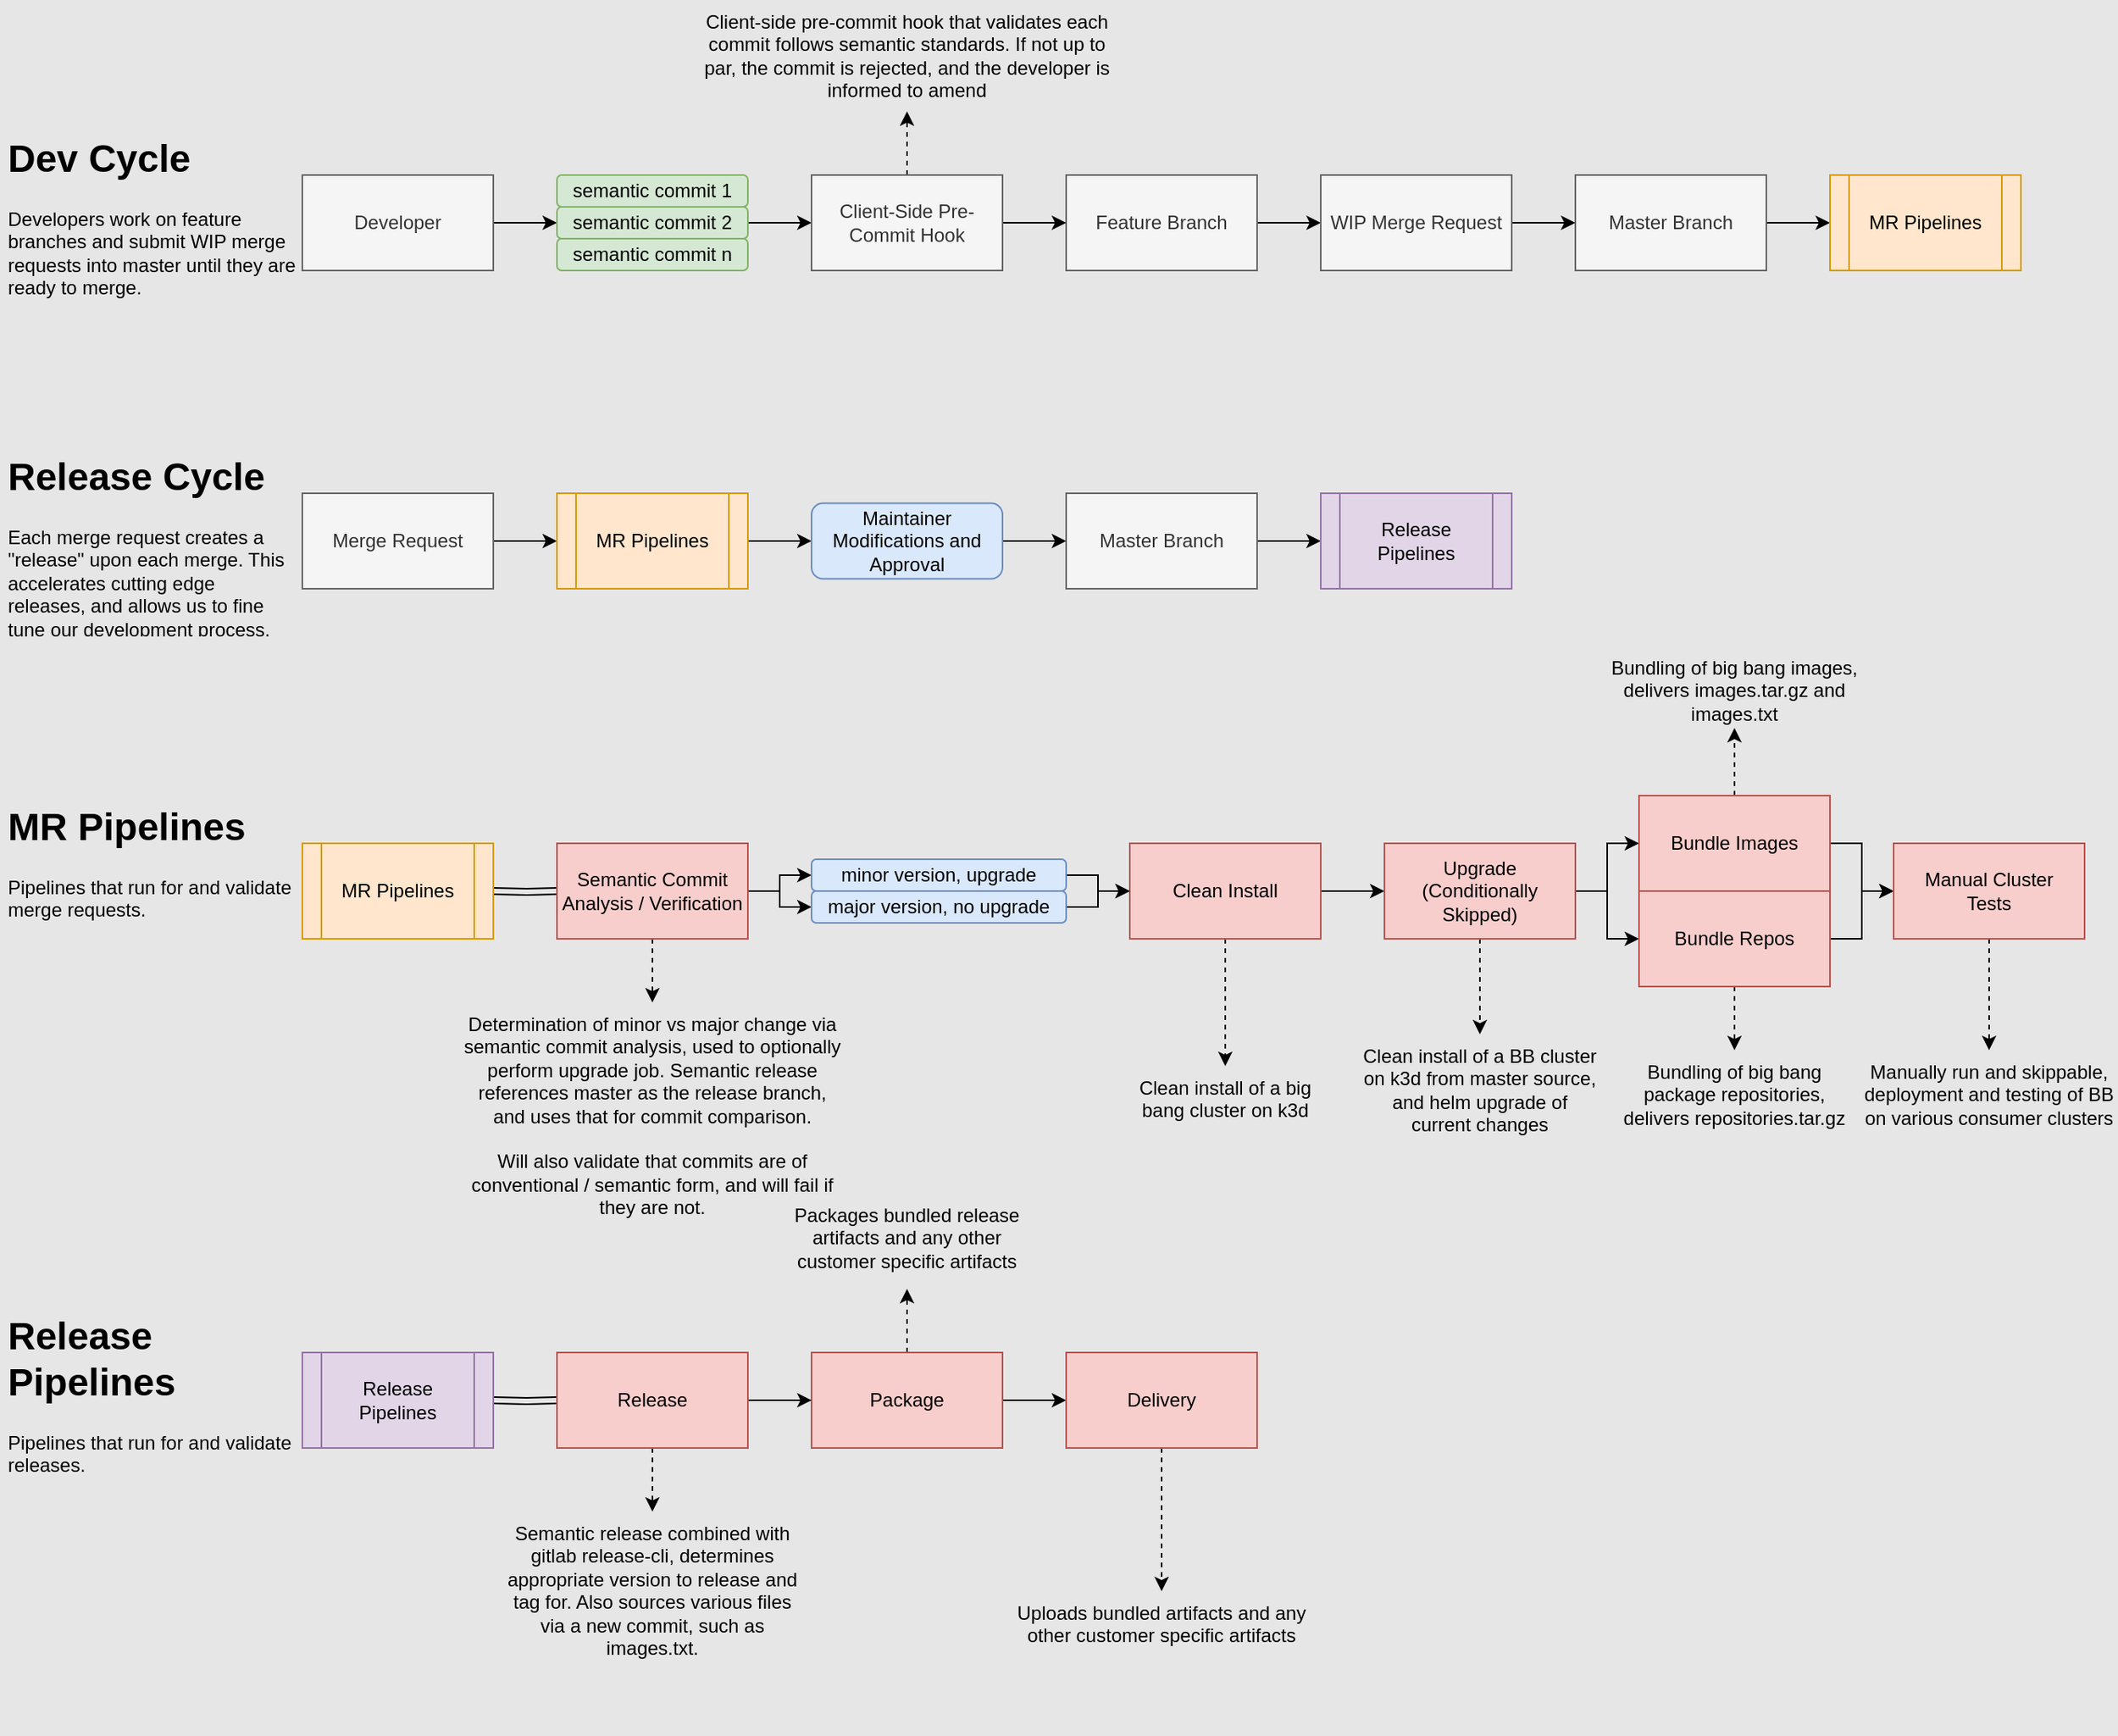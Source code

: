<mxfile version="14.1.8" type="device"><diagram id="7sAzJ7kZBJ19-CyqRDUJ" name="Page-1"><mxGraphModel dx="2148" dy="811" grid="1" gridSize="10" guides="1" tooltips="1" connect="1" arrows="1" fold="1" page="1" pageScale="1" pageWidth="850" pageHeight="1100" background="#E6E6E6" math="0" shadow="0"><root><mxCell id="0"/><mxCell id="1" parent="0"/><mxCell id="x3jU0DBNp517wRQsV_mn-11" style="edgeStyle=orthogonalEdgeStyle;rounded=0;orthogonalLoop=1;jettySize=auto;html=1;entryX=0;entryY=0.5;entryDx=0;entryDy=0;" parent="1" source="L6-ssdc5pecepcUhHKgy-1" target="L6-ssdc5pecepcUhHKgy-5" edge="1"><mxGeometry relative="1" as="geometry"/></mxCell><mxCell id="L6-ssdc5pecepcUhHKgy-1" value="Developer" style="rounded=0;whiteSpace=wrap;html=1;fillColor=#f5f5f5;strokeColor=#666666;fontColor=#333333;" parent="1" vertex="1"><mxGeometry x="160" y="110" width="120" height="60" as="geometry"/></mxCell><mxCell id="x3jU0DBNp517wRQsV_mn-14" style="edgeStyle=orthogonalEdgeStyle;rounded=0;orthogonalLoop=1;jettySize=auto;html=1;entryX=0;entryY=0.5;entryDx=0;entryDy=0;" parent="1" source="L6-ssdc5pecepcUhHKgy-2" target="x3jU0DBNp517wRQsV_mn-9" edge="1"><mxGeometry relative="1" as="geometry"/></mxCell><mxCell id="L6-ssdc5pecepcUhHKgy-2" value="Feature Branch" style="rounded=0;whiteSpace=wrap;html=1;fillColor=#f5f5f5;strokeColor=#666666;fontColor=#333333;" parent="1" vertex="1"><mxGeometry x="640" y="110" width="120" height="60" as="geometry"/></mxCell><mxCell id="x3jU0DBNp517wRQsV_mn-16" style="edgeStyle=orthogonalEdgeStyle;rounded=0;orthogonalLoop=1;jettySize=auto;html=1;entryX=0;entryY=0.5;entryDx=0;entryDy=0;" parent="1" source="L6-ssdc5pecepcUhHKgy-3" target="ZC_z8CJrX2IuGfnOpxG6-57" edge="1"><mxGeometry relative="1" as="geometry"/></mxCell><mxCell id="L6-ssdc5pecepcUhHKgy-3" value="Master Branch" style="rounded=0;whiteSpace=wrap;html=1;fillColor=#f5f5f5;strokeColor=#666666;fontColor=#333333;" parent="1" vertex="1"><mxGeometry x="960" y="110" width="120" height="60" as="geometry"/></mxCell><mxCell id="L6-ssdc5pecepcUhHKgy-4" value="semantic commit 1" style="rounded=1;whiteSpace=wrap;html=1;fillColor=#d5e8d4;strokeColor=#82b366;" parent="1" vertex="1"><mxGeometry x="320" y="110" width="120" height="20" as="geometry"/></mxCell><mxCell id="x3jU0DBNp517wRQsV_mn-12" style="edgeStyle=orthogonalEdgeStyle;rounded=0;orthogonalLoop=1;jettySize=auto;html=1;entryX=0;entryY=0.5;entryDx=0;entryDy=0;" parent="1" source="L6-ssdc5pecepcUhHKgy-5" target="x3jU0DBNp517wRQsV_mn-2" edge="1"><mxGeometry relative="1" as="geometry"/></mxCell><mxCell id="L6-ssdc5pecepcUhHKgy-5" value="semantic commit 2" style="rounded=1;whiteSpace=wrap;html=1;fillColor=#d5e8d4;strokeColor=#82b366;" parent="1" vertex="1"><mxGeometry x="320" y="130" width="120" height="20" as="geometry"/></mxCell><mxCell id="L6-ssdc5pecepcUhHKgy-6" value="semantic commit n" style="rounded=1;whiteSpace=wrap;html=1;fillColor=#d5e8d4;strokeColor=#82b366;" parent="1" vertex="1"><mxGeometry x="320" y="150" width="120" height="20" as="geometry"/></mxCell><mxCell id="ZC_z8CJrX2IuGfnOpxG6-33" style="edgeStyle=orthogonalEdgeStyle;rounded=0;orthogonalLoop=1;jettySize=auto;html=1;entryX=0;entryY=0.5;entryDx=0;entryDy=0;shape=link;" parent="1" target="L6-ssdc5pecepcUhHKgy-17" edge="1"><mxGeometry relative="1" as="geometry"><mxPoint x="280" y="560" as="sourcePoint"/></mxGeometry></mxCell><mxCell id="ZC_z8CJrX2IuGfnOpxG6-34" style="edgeStyle=orthogonalEdgeStyle;rounded=0;orthogonalLoop=1;jettySize=auto;html=1;entryX=0;entryY=0.5;entryDx=0;entryDy=0;" parent="1" source="L6-ssdc5pecepcUhHKgy-17" target="L6-ssdc5pecepcUhHKgy-21" edge="1"><mxGeometry relative="1" as="geometry"/></mxCell><mxCell id="ZC_z8CJrX2IuGfnOpxG6-35" style="edgeStyle=orthogonalEdgeStyle;rounded=0;orthogonalLoop=1;jettySize=auto;html=1;entryX=0;entryY=0.5;entryDx=0;entryDy=0;" parent="1" source="L6-ssdc5pecepcUhHKgy-17" target="L6-ssdc5pecepcUhHKgy-22" edge="1"><mxGeometry relative="1" as="geometry"/></mxCell><mxCell id="x3jU0DBNp517wRQsV_mn-47" style="edgeStyle=orthogonalEdgeStyle;rounded=0;orthogonalLoop=1;jettySize=auto;html=1;entryX=0.5;entryY=0;entryDx=0;entryDy=0;dashed=1;" parent="1" source="L6-ssdc5pecepcUhHKgy-17" target="ZC_z8CJrX2IuGfnOpxG6-66" edge="1"><mxGeometry relative="1" as="geometry"/></mxCell><mxCell id="L6-ssdc5pecepcUhHKgy-17" value="Semantic Commit Analysis / Verification" style="rounded=0;whiteSpace=wrap;html=1;fillColor=#f8cecc;strokeColor=#b85450;" parent="1" vertex="1"><mxGeometry x="320" y="530" width="120" height="60" as="geometry"/></mxCell><mxCell id="ZC_z8CJrX2IuGfnOpxG6-38" style="edgeStyle=orthogonalEdgeStyle;rounded=0;orthogonalLoop=1;jettySize=auto;html=1;entryX=0;entryY=0.5;entryDx=0;entryDy=0;" parent="1" source="L6-ssdc5pecepcUhHKgy-18" target="L6-ssdc5pecepcUhHKgy-19" edge="1"><mxGeometry relative="1" as="geometry"/></mxCell><mxCell id="x3jU0DBNp517wRQsV_mn-46" style="edgeStyle=orthogonalEdgeStyle;rounded=0;orthogonalLoop=1;jettySize=auto;html=1;entryX=0.5;entryY=0;entryDx=0;entryDy=0;dashed=1;" parent="1" source="L6-ssdc5pecepcUhHKgy-18" target="ZC_z8CJrX2IuGfnOpxG6-61" edge="1"><mxGeometry relative="1" as="geometry"/></mxCell><mxCell id="L6-ssdc5pecepcUhHKgy-18" value="Clean Install" style="rounded=0;whiteSpace=wrap;html=1;fillColor=#f8cecc;strokeColor=#b85450;" parent="1" vertex="1"><mxGeometry x="680" y="530" width="120" height="60" as="geometry"/></mxCell><mxCell id="ZC_z8CJrX2IuGfnOpxG6-39" style="edgeStyle=orthogonalEdgeStyle;rounded=0;orthogonalLoop=1;jettySize=auto;html=1;entryX=0;entryY=0.5;entryDx=0;entryDy=0;" parent="1" source="L6-ssdc5pecepcUhHKgy-19" target="L6-ssdc5pecepcUhHKgy-24" edge="1"><mxGeometry relative="1" as="geometry"/></mxCell><mxCell id="ZC_z8CJrX2IuGfnOpxG6-40" style="edgeStyle=orthogonalEdgeStyle;rounded=0;orthogonalLoop=1;jettySize=auto;html=1;entryX=0;entryY=0.5;entryDx=0;entryDy=0;" parent="1" source="L6-ssdc5pecepcUhHKgy-19" target="L6-ssdc5pecepcUhHKgy-25" edge="1"><mxGeometry relative="1" as="geometry"/></mxCell><mxCell id="x3jU0DBNp517wRQsV_mn-45" style="edgeStyle=orthogonalEdgeStyle;rounded=0;orthogonalLoop=1;jettySize=auto;html=1;entryX=0.5;entryY=0;entryDx=0;entryDy=0;dashed=1;" parent="1" source="L6-ssdc5pecepcUhHKgy-19" target="ZC_z8CJrX2IuGfnOpxG6-62" edge="1"><mxGeometry relative="1" as="geometry"/></mxCell><mxCell id="L6-ssdc5pecepcUhHKgy-19" value="Upgrade&lt;br&gt;(Conditionally Skipped)" style="rounded=0;whiteSpace=wrap;html=1;fillColor=#f8cecc;strokeColor=#b85450;" parent="1" vertex="1"><mxGeometry x="840" y="530" width="120" height="60" as="geometry"/></mxCell><mxCell id="ZC_z8CJrX2IuGfnOpxG6-36" style="edgeStyle=orthogonalEdgeStyle;rounded=0;orthogonalLoop=1;jettySize=auto;html=1;entryX=0;entryY=0.5;entryDx=0;entryDy=0;" parent="1" source="L6-ssdc5pecepcUhHKgy-21" target="L6-ssdc5pecepcUhHKgy-18" edge="1"><mxGeometry relative="1" as="geometry"/></mxCell><mxCell id="L6-ssdc5pecepcUhHKgy-21" value="minor version, upgrade" style="rounded=1;whiteSpace=wrap;html=1;fillColor=#dae8fc;strokeColor=#6c8ebf;" parent="1" vertex="1"><mxGeometry x="480" y="540" width="160" height="20" as="geometry"/></mxCell><mxCell id="ZC_z8CJrX2IuGfnOpxG6-37" style="edgeStyle=orthogonalEdgeStyle;rounded=0;orthogonalLoop=1;jettySize=auto;html=1;" parent="1" source="L6-ssdc5pecepcUhHKgy-22" target="L6-ssdc5pecepcUhHKgy-18" edge="1"><mxGeometry relative="1" as="geometry"/></mxCell><mxCell id="L6-ssdc5pecepcUhHKgy-22" value="major version, no upgrade" style="rounded=1;whiteSpace=wrap;html=1;fillColor=#dae8fc;strokeColor=#6c8ebf;" parent="1" vertex="1"><mxGeometry x="480" y="560" width="160" height="20" as="geometry"/></mxCell><mxCell id="ZC_z8CJrX2IuGfnOpxG6-41" style="edgeStyle=orthogonalEdgeStyle;rounded=0;orthogonalLoop=1;jettySize=auto;html=1;entryX=0;entryY=0.5;entryDx=0;entryDy=0;" parent="1" source="L6-ssdc5pecepcUhHKgy-24" target="L6-ssdc5pecepcUhHKgy-35" edge="1"><mxGeometry relative="1" as="geometry"/></mxCell><mxCell id="x3jU0DBNp517wRQsV_mn-42" style="edgeStyle=orthogonalEdgeStyle;rounded=0;orthogonalLoop=1;jettySize=auto;html=1;entryX=0.5;entryY=1;entryDx=0;entryDy=0;dashed=1;" parent="1" source="L6-ssdc5pecepcUhHKgy-24" target="ZC_z8CJrX2IuGfnOpxG6-65" edge="1"><mxGeometry relative="1" as="geometry"/></mxCell><mxCell id="L6-ssdc5pecepcUhHKgy-24" value="Bundle Images" style="rounded=0;whiteSpace=wrap;html=1;fillColor=#f8cecc;strokeColor=#b85450;" parent="1" vertex="1"><mxGeometry x="1000" y="500" width="120" height="60" as="geometry"/></mxCell><mxCell id="ZC_z8CJrX2IuGfnOpxG6-42" style="edgeStyle=orthogonalEdgeStyle;rounded=0;orthogonalLoop=1;jettySize=auto;html=1;entryX=0;entryY=0.5;entryDx=0;entryDy=0;" parent="1" source="L6-ssdc5pecepcUhHKgy-25" target="L6-ssdc5pecepcUhHKgy-35" edge="1"><mxGeometry relative="1" as="geometry"/></mxCell><mxCell id="x3jU0DBNp517wRQsV_mn-43" style="edgeStyle=orthogonalEdgeStyle;rounded=0;orthogonalLoop=1;jettySize=auto;html=1;entryX=0.5;entryY=0;entryDx=0;entryDy=0;dashed=1;" parent="1" source="L6-ssdc5pecepcUhHKgy-25" target="ZC_z8CJrX2IuGfnOpxG6-64" edge="1"><mxGeometry relative="1" as="geometry"/></mxCell><mxCell id="L6-ssdc5pecepcUhHKgy-25" value="Bundle Repos" style="rounded=0;whiteSpace=wrap;html=1;fillColor=#f8cecc;strokeColor=#b85450;" parent="1" vertex="1"><mxGeometry x="1000" y="560" width="120" height="60" as="geometry"/></mxCell><mxCell id="x3jU0DBNp517wRQsV_mn-44" style="edgeStyle=orthogonalEdgeStyle;rounded=0;orthogonalLoop=1;jettySize=auto;html=1;entryX=0.5;entryY=0;entryDx=0;entryDy=0;dashed=1;" parent="1" source="L6-ssdc5pecepcUhHKgy-35" target="ZC_z8CJrX2IuGfnOpxG6-63" edge="1"><mxGeometry relative="1" as="geometry"/></mxCell><mxCell id="L6-ssdc5pecepcUhHKgy-35" value="Manual Cluster&lt;br&gt;Tests" style="rounded=0;whiteSpace=wrap;html=1;fillColor=#f8cecc;strokeColor=#b85450;" parent="1" vertex="1"><mxGeometry x="1160" y="530" width="120" height="60" as="geometry"/></mxCell><mxCell id="ZC_z8CJrX2IuGfnOpxG6-50" style="edgeStyle=orthogonalEdgeStyle;rounded=0;orthogonalLoop=1;jettySize=auto;html=1;shape=link;" parent="1" target="ZC_z8CJrX2IuGfnOpxG6-1" edge="1"><mxGeometry relative="1" as="geometry"><mxPoint x="280" y="880" as="sourcePoint"/></mxGeometry></mxCell><mxCell id="ZC_z8CJrX2IuGfnOpxG6-52" style="edgeStyle=orthogonalEdgeStyle;rounded=0;orthogonalLoop=1;jettySize=auto;html=1;entryX=0;entryY=0.5;entryDx=0;entryDy=0;" parent="1" source="L6-ssdc5pecepcUhHKgy-47" target="ZC_z8CJrX2IuGfnOpxG6-2" edge="1"><mxGeometry relative="1" as="geometry"/></mxCell><mxCell id="x3jU0DBNp517wRQsV_mn-52" style="edgeStyle=orthogonalEdgeStyle;rounded=0;orthogonalLoop=1;jettySize=auto;html=1;entryX=0.5;entryY=1;entryDx=0;entryDy=0;dashed=1;" parent="1" source="L6-ssdc5pecepcUhHKgy-47" target="ZC_z8CJrX2IuGfnOpxG6-68" edge="1"><mxGeometry relative="1" as="geometry"/></mxCell><mxCell id="L6-ssdc5pecepcUhHKgy-47" value="Package" style="rounded=0;whiteSpace=wrap;html=1;fillColor=#f8cecc;strokeColor=#b85450;" parent="1" vertex="1"><mxGeometry x="480" y="850" width="120" height="60" as="geometry"/></mxCell><mxCell id="ZC_z8CJrX2IuGfnOpxG6-51" style="edgeStyle=orthogonalEdgeStyle;rounded=0;orthogonalLoop=1;jettySize=auto;html=1;entryX=0;entryY=0.5;entryDx=0;entryDy=0;" parent="1" source="ZC_z8CJrX2IuGfnOpxG6-1" target="L6-ssdc5pecepcUhHKgy-47" edge="1"><mxGeometry relative="1" as="geometry"/></mxCell><mxCell id="x3jU0DBNp517wRQsV_mn-51" style="edgeStyle=orthogonalEdgeStyle;rounded=0;orthogonalLoop=1;jettySize=auto;html=1;entryX=0.5;entryY=0;entryDx=0;entryDy=0;dashed=1;" parent="1" source="ZC_z8CJrX2IuGfnOpxG6-1" target="ZC_z8CJrX2IuGfnOpxG6-67" edge="1"><mxGeometry relative="1" as="geometry"/></mxCell><mxCell id="ZC_z8CJrX2IuGfnOpxG6-1" value="Release" style="rounded=0;whiteSpace=wrap;html=1;fillColor=#f8cecc;strokeColor=#b85450;" parent="1" vertex="1"><mxGeometry x="320" y="850" width="120" height="60" as="geometry"/></mxCell><mxCell id="x3jU0DBNp517wRQsV_mn-50" style="edgeStyle=orthogonalEdgeStyle;rounded=0;orthogonalLoop=1;jettySize=auto;html=1;entryX=0.5;entryY=0;entryDx=0;entryDy=0;dashed=1;" parent="1" source="ZC_z8CJrX2IuGfnOpxG6-2" target="ZC_z8CJrX2IuGfnOpxG6-69" edge="1"><mxGeometry relative="1" as="geometry"/></mxCell><mxCell id="ZC_z8CJrX2IuGfnOpxG6-2" value="Delivery" style="rounded=0;whiteSpace=wrap;html=1;fillColor=#f8cecc;strokeColor=#b85450;" parent="1" vertex="1"><mxGeometry x="640" y="850" width="120" height="60" as="geometry"/></mxCell><mxCell id="ZC_z8CJrX2IuGfnOpxG6-55" value="&lt;span&gt;Release Pipelines&lt;br&gt;&lt;/span&gt;" style="shape=process;whiteSpace=wrap;html=1;backgroundOutline=1;rounded=0;glass=0;fillColor=#e1d5e7;strokeColor=#9673a6;" parent="1" vertex="1"><mxGeometry x="160" y="850" width="120" height="60" as="geometry"/></mxCell><mxCell id="ZC_z8CJrX2IuGfnOpxG6-56" value="&lt;span&gt;MR Pipelines&lt;/span&gt;" style="shape=process;whiteSpace=wrap;html=1;backgroundOutline=1;rounded=0;glass=0;fillColor=#ffe6cc;strokeColor=#d79b00;" parent="1" vertex="1"><mxGeometry x="160" y="530" width="120" height="60" as="geometry"/></mxCell><mxCell id="ZC_z8CJrX2IuGfnOpxG6-57" value="&lt;span&gt;MR Pipelines&lt;/span&gt;" style="shape=process;whiteSpace=wrap;html=1;backgroundOutline=1;rounded=0;glass=0;fillColor=#ffe6cc;strokeColor=#d79b00;" parent="1" vertex="1"><mxGeometry x="1120" y="110" width="120" height="60" as="geometry"/></mxCell><mxCell id="ZC_z8CJrX2IuGfnOpxG6-61" value="Clean install of a big bang cluster on k3d" style="text;html=1;strokeColor=none;fillColor=none;align=center;verticalAlign=top;whiteSpace=wrap;rounded=0;glass=0;" parent="1" vertex="1"><mxGeometry x="680" y="670" width="120" height="70" as="geometry"/></mxCell><mxCell id="ZC_z8CJrX2IuGfnOpxG6-62" value="Clean install of a BB cluster on k3d from master source, and helm upgrade of current changes" style="text;html=1;strokeColor=none;fillColor=none;align=center;verticalAlign=top;whiteSpace=wrap;rounded=0;glass=0;" parent="1" vertex="1"><mxGeometry x="825" y="650" width="150" height="110" as="geometry"/></mxCell><mxCell id="ZC_z8CJrX2IuGfnOpxG6-63" value="Manually run and skippable, deployment and testing of BB on various consumer clusters" style="text;html=1;strokeColor=none;fillColor=none;align=center;verticalAlign=top;whiteSpace=wrap;rounded=0;glass=0;" parent="1" vertex="1"><mxGeometry x="1140" y="660" width="160" height="130" as="geometry"/></mxCell><mxCell id="ZC_z8CJrX2IuGfnOpxG6-64" value="Bundling of big bang package repositories, delivers repositories.tar.gz" style="text;html=1;strokeColor=none;fillColor=none;align=center;verticalAlign=top;whiteSpace=wrap;rounded=0;glass=0;" parent="1" vertex="1"><mxGeometry x="985" y="660" width="150" height="90" as="geometry"/></mxCell><mxCell id="ZC_z8CJrX2IuGfnOpxG6-65" value="Bundling of big bang images, delivers images.tar.gz and images.txt" style="text;html=1;strokeColor=none;fillColor=none;align=center;verticalAlign=bottom;whiteSpace=wrap;rounded=0;glass=0;" parent="1" vertex="1"><mxGeometry x="965" y="400" width="190" height="57.5" as="geometry"/></mxCell><mxCell id="ZC_z8CJrX2IuGfnOpxG6-66" value="Determination of minor vs major change via semantic commit analysis, used to optionally perform upgrade job. Semantic release references master as the release branch, and uses that for commit comparison.&lt;br&gt;&lt;br&gt;Will also validate that commits are of conventional / semantic form, and will fail if they are not." style="text;html=1;strokeColor=none;fillColor=none;align=center;verticalAlign=top;whiteSpace=wrap;rounded=0;glass=0;" parent="1" vertex="1"><mxGeometry x="260" y="630" width="240" height="170" as="geometry"/></mxCell><mxCell id="ZC_z8CJrX2IuGfnOpxG6-67" value="Semantic release combined with gitlab release-cli, determines appropriate version to release and tag for. Also sources various files via a new commit, such as images.txt." style="text;html=1;strokeColor=none;fillColor=none;align=center;verticalAlign=top;whiteSpace=wrap;rounded=0;glass=0;" parent="1" vertex="1"><mxGeometry x="285" y="950" width="190" height="140" as="geometry"/></mxCell><mxCell id="ZC_z8CJrX2IuGfnOpxG6-68" value="Packages bundled release artifacts and any other customer specific artifacts" style="text;html=1;strokeColor=none;fillColor=none;align=center;verticalAlign=top;whiteSpace=wrap;rounded=0;glass=0;" parent="1" vertex="1"><mxGeometry x="460" y="750" width="160" height="60" as="geometry"/></mxCell><mxCell id="ZC_z8CJrX2IuGfnOpxG6-69" value="Uploads bundled artifacts and any other customer specific artifacts" style="text;html=1;strokeColor=none;fillColor=none;align=center;verticalAlign=top;whiteSpace=wrap;rounded=0;glass=0;" parent="1" vertex="1"><mxGeometry x="605" y="1000" width="190" height="60" as="geometry"/></mxCell><mxCell id="x3jU0DBNp517wRQsV_mn-13" style="edgeStyle=orthogonalEdgeStyle;rounded=0;orthogonalLoop=1;jettySize=auto;html=1;entryX=0;entryY=0.5;entryDx=0;entryDy=0;" parent="1" source="x3jU0DBNp517wRQsV_mn-2" target="L6-ssdc5pecepcUhHKgy-2" edge="1"><mxGeometry relative="1" as="geometry"/></mxCell><mxCell id="x3jU0DBNp517wRQsV_mn-41" style="edgeStyle=orthogonalEdgeStyle;rounded=0;orthogonalLoop=1;jettySize=auto;html=1;dashed=1;" parent="1" source="x3jU0DBNp517wRQsV_mn-2" target="x3jU0DBNp517wRQsV_mn-10" edge="1"><mxGeometry relative="1" as="geometry"/></mxCell><mxCell id="x3jU0DBNp517wRQsV_mn-2" value="Client-Side Pre-Commit Hook" style="rounded=0;whiteSpace=wrap;html=1;fillColor=#f5f5f5;strokeColor=#666666;fontColor=#333333;" parent="1" vertex="1"><mxGeometry x="480" y="110" width="120" height="60" as="geometry"/></mxCell><mxCell id="x3jU0DBNp517wRQsV_mn-15" style="edgeStyle=orthogonalEdgeStyle;rounded=0;orthogonalLoop=1;jettySize=auto;html=1;entryX=0;entryY=0.5;entryDx=0;entryDy=0;" parent="1" source="x3jU0DBNp517wRQsV_mn-9" target="L6-ssdc5pecepcUhHKgy-3" edge="1"><mxGeometry relative="1" as="geometry"/></mxCell><mxCell id="x3jU0DBNp517wRQsV_mn-9" value="WIP Merge Request" style="rounded=0;whiteSpace=wrap;html=1;fillColor=#f5f5f5;strokeColor=#666666;fontColor=#333333;" parent="1" vertex="1"><mxGeometry x="800" y="110" width="120" height="60" as="geometry"/></mxCell><mxCell id="x3jU0DBNp517wRQsV_mn-10" value="Client-side pre-commit hook that validates each commit follows semantic standards. If not up to par, the commit is rejected, and the developer is informed to amend" style="text;html=1;strokeColor=none;fillColor=none;align=center;verticalAlign=top;whiteSpace=wrap;rounded=0;glass=0;" parent="1" vertex="1"><mxGeometry x="410" width="260" height="70" as="geometry"/></mxCell><mxCell id="x3jU0DBNp517wRQsV_mn-19" value="&lt;h1&gt;Dev Cycle&lt;/h1&gt;&lt;p&gt;Developers work on feature branches and submit WIP merge requests into master until they are ready to merge.&lt;/p&gt;" style="text;html=1;strokeColor=none;fillColor=none;spacing=5;spacingTop=-20;whiteSpace=wrap;overflow=hidden;rounded=0;" parent="1" vertex="1"><mxGeometry x="-30" y="80" width="190" height="120" as="geometry"/></mxCell><mxCell id="x3jU0DBNp517wRQsV_mn-39" style="edgeStyle=orthogonalEdgeStyle;rounded=0;orthogonalLoop=1;jettySize=auto;html=1;entryX=0;entryY=0.5;entryDx=0;entryDy=0;" parent="1" source="x3jU0DBNp517wRQsV_mn-22" target="x3jU0DBNp517wRQsV_mn-31" edge="1"><mxGeometry relative="1" as="geometry"/></mxCell><mxCell id="x3jU0DBNp517wRQsV_mn-22" value="Master Branch" style="rounded=0;whiteSpace=wrap;html=1;fillColor=#f5f5f5;strokeColor=#666666;fontColor=#333333;" parent="1" vertex="1"><mxGeometry x="640" y="310" width="120" height="60" as="geometry"/></mxCell><mxCell id="x3jU0DBNp517wRQsV_mn-27" style="edgeStyle=orthogonalEdgeStyle;rounded=0;orthogonalLoop=1;jettySize=auto;html=1;entryX=0;entryY=0.5;entryDx=0;entryDy=0;" parent="1" source="x3jU0DBNp517wRQsV_mn-28" edge="1"><mxGeometry relative="1" as="geometry"><mxPoint x="320" y="340" as="targetPoint"/></mxGeometry></mxCell><mxCell id="x3jU0DBNp517wRQsV_mn-28" value="Merge Request" style="rounded=0;whiteSpace=wrap;html=1;fillColor=#f5f5f5;strokeColor=#666666;fontColor=#333333;" parent="1" vertex="1"><mxGeometry x="160" y="310" width="120" height="60" as="geometry"/></mxCell><mxCell id="x3jU0DBNp517wRQsV_mn-29" value="&lt;h1&gt;Release Cycle&lt;/h1&gt;&lt;p&gt;Each merge request creates a &quot;release&quot; upon each merge. This accelerates cutting edge releases, and allows us to fine tune our development process.&lt;span&gt;&amp;nbsp;&lt;/span&gt;&lt;/p&gt;" style="text;html=1;strokeColor=none;fillColor=none;spacing=5;spacingTop=-20;whiteSpace=wrap;overflow=hidden;rounded=0;" parent="1" vertex="1"><mxGeometry x="-30" y="280" width="190" height="120" as="geometry"/></mxCell><mxCell id="x3jU0DBNp517wRQsV_mn-37" style="edgeStyle=orthogonalEdgeStyle;rounded=0;orthogonalLoop=1;jettySize=auto;html=1;entryX=0;entryY=0.5;entryDx=0;entryDy=0;" parent="1" source="x3jU0DBNp517wRQsV_mn-30" target="x3jU0DBNp517wRQsV_mn-36" edge="1"><mxGeometry relative="1" as="geometry"/></mxCell><mxCell id="x3jU0DBNp517wRQsV_mn-30" value="&lt;span&gt;MR Pipelines&lt;/span&gt;" style="shape=process;whiteSpace=wrap;html=1;backgroundOutline=1;rounded=0;glass=0;fillColor=#ffe6cc;strokeColor=#d79b00;" parent="1" vertex="1"><mxGeometry x="320" y="310" width="120" height="60" as="geometry"/></mxCell><mxCell id="x3jU0DBNp517wRQsV_mn-31" value="&lt;span&gt;Release Pipelines&lt;br&gt;&lt;/span&gt;" style="shape=process;whiteSpace=wrap;html=1;backgroundOutline=1;rounded=0;glass=0;fillColor=#e1d5e7;strokeColor=#9673a6;" parent="1" vertex="1"><mxGeometry x="800" y="310" width="120" height="60" as="geometry"/></mxCell><mxCell id="x3jU0DBNp517wRQsV_mn-38" style="edgeStyle=orthogonalEdgeStyle;rounded=0;orthogonalLoop=1;jettySize=auto;html=1;entryX=0;entryY=0.5;entryDx=0;entryDy=0;" parent="1" source="x3jU0DBNp517wRQsV_mn-36" target="x3jU0DBNp517wRQsV_mn-22" edge="1"><mxGeometry relative="1" as="geometry"/></mxCell><mxCell id="x3jU0DBNp517wRQsV_mn-36" value="Maintainer Modifications and Approval" style="rounded=1;whiteSpace=wrap;html=1;fillColor=#dae8fc;strokeColor=#6c8ebf;" parent="1" vertex="1"><mxGeometry x="480" y="316.25" width="120" height="47.5" as="geometry"/></mxCell><mxCell id="x3jU0DBNp517wRQsV_mn-48" value="&lt;h1&gt;MR Pipelines&lt;/h1&gt;&lt;p&gt;Pipelines that run for and validate merge requests.&lt;/p&gt;" style="text;html=1;strokeColor=none;fillColor=none;spacing=5;spacingTop=-20;whiteSpace=wrap;overflow=hidden;rounded=0;" parent="1" vertex="1"><mxGeometry x="-30" y="500" width="190" height="120" as="geometry"/></mxCell><mxCell id="x3jU0DBNp517wRQsV_mn-49" value="&lt;h1&gt;Release Pipelines&lt;/h1&gt;&lt;p&gt;Pipelines that run for and validate releases.&lt;/p&gt;" style="text;html=1;strokeColor=none;fillColor=none;spacing=5;spacingTop=-20;whiteSpace=wrap;overflow=hidden;rounded=0;" parent="1" vertex="1"><mxGeometry x="-30" y="820" width="190" height="120" as="geometry"/></mxCell></root></mxGraphModel></diagram></mxfile>